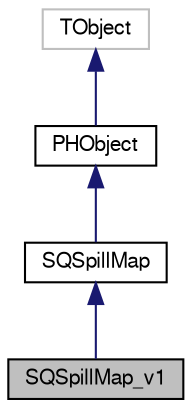 digraph "SQSpillMap_v1"
{
  bgcolor="transparent";
  edge [fontname="FreeSans",fontsize="10",labelfontname="FreeSans",labelfontsize="10"];
  node [fontname="FreeSans",fontsize="10",shape=record];
  Node1 [label="SQSpillMap_v1",height=0.2,width=0.4,color="black", fillcolor="grey75", style="filled" fontcolor="black"];
  Node2 -> Node1 [dir="back",color="midnightblue",fontsize="10",style="solid",fontname="FreeSans"];
  Node2 [label="SQSpillMap",height=0.2,width=0.4,color="black",URL="$d7/d87/classSQSpillMap.html"];
  Node3 -> Node2 [dir="back",color="midnightblue",fontsize="10",style="solid",fontname="FreeSans"];
  Node3 [label="PHObject",height=0.2,width=0.4,color="black",URL="$d9/d24/classPHObject.html"];
  Node4 -> Node3 [dir="back",color="midnightblue",fontsize="10",style="solid",fontname="FreeSans"];
  Node4 [label="TObject",height=0.2,width=0.4,color="grey75"];
}
